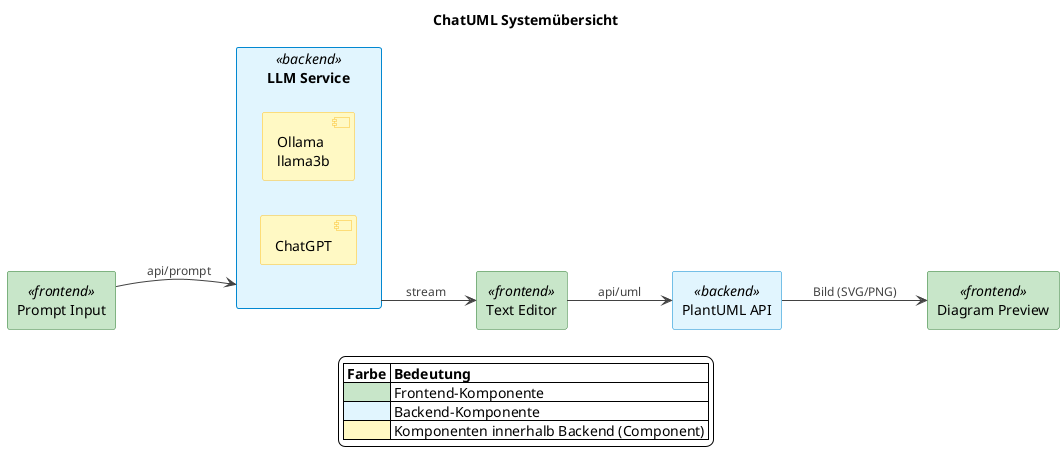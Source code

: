 @startuml
skinparam backgroundColor #ffffff
left to right direction

' Farben für Frontend und Backend
skinparam rectangle {
  BackgroundColor<<backend>> #e1f5fe
  BorderColor<<backend>> #0288d1
  BackgroundColor<<frontend>> #c8e6c9
  BorderColor<<frontend>> #2e7d32
}

skinparam component {
  BackgroundColor #fff9c4
  BorderColor #fbc02d
}
skinparam arrowColor #424242
skinparam ArrowFontColor #424242
skinparam ArrowFontSize 12

title ChatUML Systemübersicht

' Frontend-Komponenten
rectangle "Prompt Input" <<frontend>> as PI
rectangle "Text Editor" <<frontend>> as TE
rectangle "Diagram Preview" <<frontend>> as DP

' Backend-Komponenten
rectangle "LLM Service" <<backend>> as LLM {
  component "Ollama\nllama3b"
  component "ChatGPT"
}
rectangle "PlantUML API" <<backend>> as PU

PI --> LLM : api/prompt
PI -[hidden]-> LLM : api/prompt
PI -[hidden]-> LLM : api/prompt
LLM --> TE : stream
TE --> PU : api/uml
PU --> DP : Bild (SVG/PNG)


' Legende als Tabelle mit Farben
legend center
|= Farbe |= Bedeutung |
|<#c8e6c9> | Frontend-Komponente |
|<#e1f5fe> | Backend-Komponente |
|<#fff9c4> | Komponenten innerhalb Backend (Component) |
end legend
@enduml